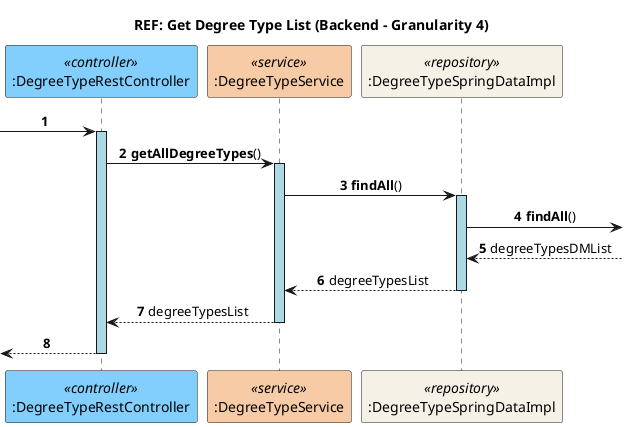 @startuml
title REF: Get Degree Type List (Backend - Granularity 4)
skinparam sequenceLifeLineBackgroundColor lightblue
skinparam sequenceMessageAlign center
autonumber

participant ":DegreeTypeRestController" as RestController <<controller>> #82CFFD
participant ":DegreeTypeService" as DegreeService <<service>> #F6CBA5
participant ":DegreeTypeSpringDataImpl" as DegreeTypeRepository <<repository>> #F6F1E7

-> RestController
activate RestController
RestController -> DegreeService: **getAllDegreeTypes**()
activate DegreeService
DegreeService -> DegreeTypeRepository: **findAll**()
activate DegreeTypeRepository
DegreeTypeRepository -> : **findAll**()
DegreeTypeRepository <-- : degreeTypesDMList
DegreeTypeRepository --> DegreeService: degreeTypesList
deactivate DegreeTypeRepository
DegreeService --> RestController: degreeTypesList
deactivate DegreeService
<-- RestController
deactivate RestController
@enduml